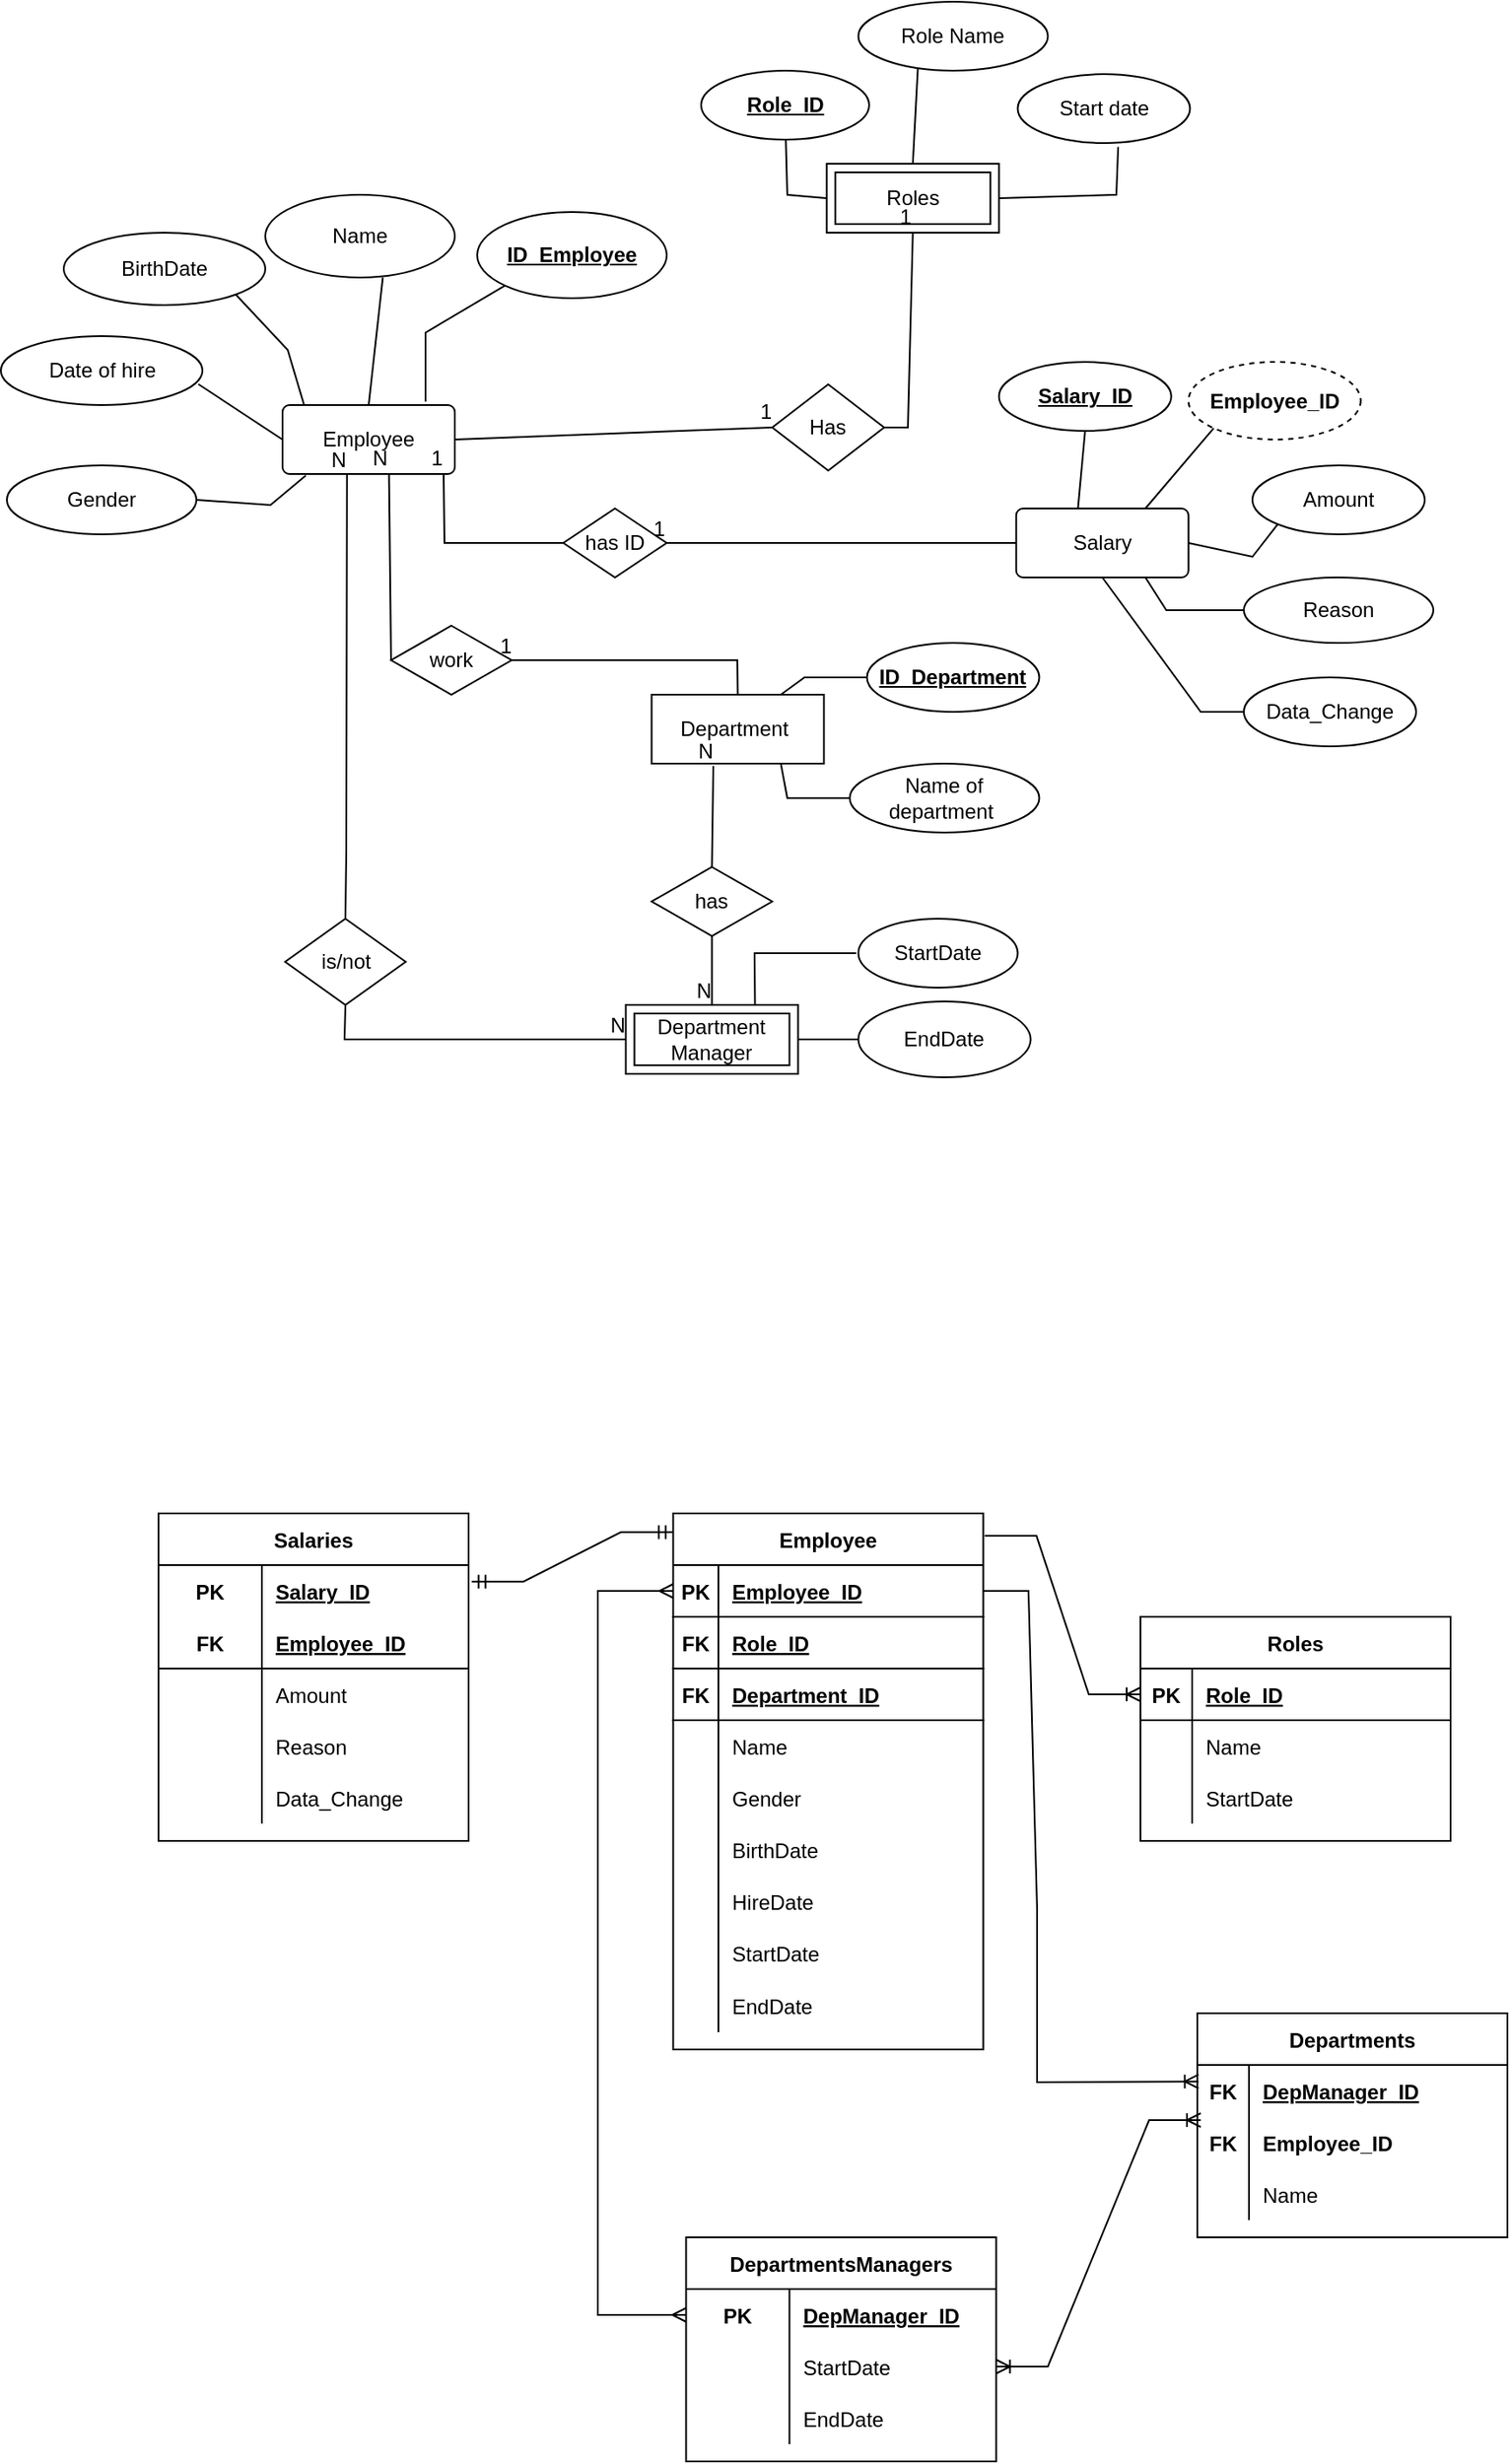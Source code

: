 <mxfile version="20.4.0" type="github">
  <diagram id="1xHcoFe9G0MC8p6itNDm" name="Page-1">
    <mxGraphModel dx="658" dy="1308" grid="1" gridSize="10" guides="1" tooltips="1" connect="1" arrows="1" fold="1" page="1" pageScale="1" pageWidth="1169" pageHeight="827" math="0" shadow="0">
      <root>
        <mxCell id="0" />
        <mxCell id="1" parent="0" />
        <mxCell id="sWUi72MDUDDJZIwj9_PC-1" value="Employee" style="rounded=1;arcSize=10;whiteSpace=wrap;html=1;align=center;" parent="1" vertex="1">
          <mxGeometry x="217" y="-488" width="100" height="40" as="geometry" />
        </mxCell>
        <mxCell id="sWUi72MDUDDJZIwj9_PC-3" value="&lt;b&gt;ID_Employee&lt;/b&gt;" style="ellipse;whiteSpace=wrap;html=1;align=center;fontStyle=4;" parent="1" vertex="1">
          <mxGeometry x="330" y="-600" width="110" height="50" as="geometry" />
        </mxCell>
        <mxCell id="sWUi72MDUDDJZIwj9_PC-4" value="Name" style="ellipse;whiteSpace=wrap;html=1;align=center;" parent="1" vertex="1">
          <mxGeometry x="207" y="-610" width="110" height="48" as="geometry" />
        </mxCell>
        <mxCell id="sWUi72MDUDDJZIwj9_PC-5" value="BirthDate" style="ellipse;whiteSpace=wrap;html=1;align=center;" parent="1" vertex="1">
          <mxGeometry x="90" y="-588" width="117" height="42" as="geometry" />
        </mxCell>
        <mxCell id="sWUi72MDUDDJZIwj9_PC-6" value="Gender" style="ellipse;whiteSpace=wrap;html=1;align=center;" parent="1" vertex="1">
          <mxGeometry x="57" y="-453" width="110" height="40" as="geometry" />
        </mxCell>
        <mxCell id="sWUi72MDUDDJZIwj9_PC-8" value="Date of hire" style="ellipse;whiteSpace=wrap;html=1;align=center;" parent="1" vertex="1">
          <mxGeometry x="53.5" y="-528" width="117" height="40" as="geometry" />
        </mxCell>
        <mxCell id="sWUi72MDUDDJZIwj9_PC-16" value="Roles" style="shape=ext;margin=3;double=1;whiteSpace=wrap;html=1;align=center;" parent="1" vertex="1">
          <mxGeometry x="532.86" y="-628" width="100" height="40" as="geometry" />
        </mxCell>
        <mxCell id="sWUi72MDUDDJZIwj9_PC-18" value="has ID" style="shape=rhombus;perimeter=rhombusPerimeter;whiteSpace=wrap;html=1;align=center;" parent="1" vertex="1">
          <mxGeometry x="380" y="-428" width="60" height="40" as="geometry" />
        </mxCell>
        <mxCell id="sWUi72MDUDDJZIwj9_PC-22" value="Role Name" style="ellipse;whiteSpace=wrap;html=1;" parent="1" vertex="1">
          <mxGeometry x="551.25" y="-722" width="110" height="40" as="geometry" />
        </mxCell>
        <mxCell id="sWUi72MDUDDJZIwj9_PC-32" value="Department&amp;nbsp;" style="whiteSpace=wrap;html=1;align=center;" parent="1" vertex="1">
          <mxGeometry x="431.25" y="-320" width="100" height="40" as="geometry" />
        </mxCell>
        <mxCell id="sWUi72MDUDDJZIwj9_PC-38" value="Name of department&amp;nbsp;" style="ellipse;whiteSpace=wrap;html=1;" parent="1" vertex="1">
          <mxGeometry x="546.25" y="-280" width="110" height="40" as="geometry" />
        </mxCell>
        <mxCell id="sWUi72MDUDDJZIwj9_PC-42" value="Has" style="shape=rhombus;perimeter=rhombusPerimeter;whiteSpace=wrap;html=1;align=center;" parent="1" vertex="1">
          <mxGeometry x="501.25" y="-500" width="65" height="50" as="geometry" />
        </mxCell>
        <mxCell id="sWUi72MDUDDJZIwj9_PC-50" value="&lt;b&gt;ID_Department&lt;/b&gt;" style="ellipse;whiteSpace=wrap;html=1;align=center;fontStyle=4;" parent="1" vertex="1">
          <mxGeometry x="556.25" y="-350" width="100" height="40" as="geometry" />
        </mxCell>
        <mxCell id="sWUi72MDUDDJZIwj9_PC-52" value="Department Manager" style="shape=ext;margin=3;double=1;whiteSpace=wrap;html=1;align=center;" parent="1" vertex="1">
          <mxGeometry x="416.25" y="-140" width="100" height="40" as="geometry" />
        </mxCell>
        <mxCell id="sWUi72MDUDDJZIwj9_PC-55" value="StartDate" style="ellipse;whiteSpace=wrap;html=1;" parent="1" vertex="1">
          <mxGeometry x="551.25" y="-190" width="92.5" height="40" as="geometry" />
        </mxCell>
        <mxCell id="sWUi72MDUDDJZIwj9_PC-59" value="work" style="shape=rhombus;perimeter=rhombusPerimeter;whiteSpace=wrap;html=1;align=center;" parent="1" vertex="1">
          <mxGeometry x="280" y="-360" width="70" height="40" as="geometry" />
        </mxCell>
        <mxCell id="sWUi72MDUDDJZIwj9_PC-70" value="Start date" style="ellipse;whiteSpace=wrap;html=1;" parent="1" vertex="1">
          <mxGeometry x="643.75" y="-680" width="100" height="40" as="geometry" />
        </mxCell>
        <mxCell id="sWUi72MDUDDJZIwj9_PC-74" value="Salary" style="rounded=1;arcSize=10;whiteSpace=wrap;html=1;align=center;" parent="1" vertex="1">
          <mxGeometry x="642.86" y="-428" width="100" height="40" as="geometry" />
        </mxCell>
        <mxCell id="sWUi72MDUDDJZIwj9_PC-270" value="Employee" style="shape=table;startSize=30;container=1;collapsible=1;childLayout=tableLayout;fixedRows=1;rowLines=0;fontStyle=1;align=center;resizeLast=1;" parent="1" vertex="1">
          <mxGeometry x="443.75" y="155" width="180" height="311" as="geometry" />
        </mxCell>
        <mxCell id="sWUi72MDUDDJZIwj9_PC-271" value="" style="shape=tableRow;horizontal=0;startSize=0;swimlaneHead=0;swimlaneBody=0;fillColor=none;collapsible=0;dropTarget=0;points=[[0,0.5],[1,0.5]];portConstraint=eastwest;top=0;left=0;right=0;bottom=1;" parent="sWUi72MDUDDJZIwj9_PC-270" vertex="1">
          <mxGeometry y="30" width="180" height="30" as="geometry" />
        </mxCell>
        <mxCell id="sWUi72MDUDDJZIwj9_PC-272" value="PK" style="shape=partialRectangle;connectable=0;fillColor=none;top=0;left=0;bottom=0;right=0;fontStyle=1;overflow=hidden;" parent="sWUi72MDUDDJZIwj9_PC-271" vertex="1">
          <mxGeometry width="26.25" height="30" as="geometry">
            <mxRectangle width="26.25" height="30" as="alternateBounds" />
          </mxGeometry>
        </mxCell>
        <mxCell id="sWUi72MDUDDJZIwj9_PC-273" value="Employee_ID" style="shape=partialRectangle;connectable=0;fillColor=none;top=0;left=0;bottom=0;right=0;align=left;spacingLeft=6;fontStyle=5;overflow=hidden;" parent="sWUi72MDUDDJZIwj9_PC-271" vertex="1">
          <mxGeometry x="26.25" width="153.75" height="30" as="geometry">
            <mxRectangle width="153.75" height="30" as="alternateBounds" />
          </mxGeometry>
        </mxCell>
        <mxCell id="sWUi72MDUDDJZIwj9_PC-551" style="shape=tableRow;horizontal=0;startSize=0;swimlaneHead=0;swimlaneBody=0;fillColor=none;collapsible=0;dropTarget=0;points=[[0,0.5],[1,0.5]];portConstraint=eastwest;top=0;left=0;right=0;bottom=1;" parent="sWUi72MDUDDJZIwj9_PC-270" vertex="1">
          <mxGeometry y="60" width="180" height="30" as="geometry" />
        </mxCell>
        <mxCell id="sWUi72MDUDDJZIwj9_PC-552" value="FK" style="shape=partialRectangle;connectable=0;fillColor=none;top=0;left=0;bottom=0;right=0;fontStyle=1;overflow=hidden;" parent="sWUi72MDUDDJZIwj9_PC-551" vertex="1">
          <mxGeometry width="26.25" height="30" as="geometry">
            <mxRectangle width="26.25" height="30" as="alternateBounds" />
          </mxGeometry>
        </mxCell>
        <mxCell id="sWUi72MDUDDJZIwj9_PC-553" value="Role_ID" style="shape=partialRectangle;connectable=0;fillColor=none;top=0;left=0;bottom=0;right=0;align=left;spacingLeft=6;fontStyle=5;overflow=hidden;" parent="sWUi72MDUDDJZIwj9_PC-551" vertex="1">
          <mxGeometry x="26.25" width="153.75" height="30" as="geometry">
            <mxRectangle width="153.75" height="30" as="alternateBounds" />
          </mxGeometry>
        </mxCell>
        <mxCell id="sWUi72MDUDDJZIwj9_PC-554" style="shape=tableRow;horizontal=0;startSize=0;swimlaneHead=0;swimlaneBody=0;fillColor=none;collapsible=0;dropTarget=0;points=[[0,0.5],[1,0.5]];portConstraint=eastwest;top=0;left=0;right=0;bottom=1;" parent="sWUi72MDUDDJZIwj9_PC-270" vertex="1">
          <mxGeometry y="90" width="180" height="30" as="geometry" />
        </mxCell>
        <mxCell id="sWUi72MDUDDJZIwj9_PC-555" value="FK" style="shape=partialRectangle;connectable=0;fillColor=none;top=0;left=0;bottom=0;right=0;fontStyle=1;overflow=hidden;" parent="sWUi72MDUDDJZIwj9_PC-554" vertex="1">
          <mxGeometry width="26.25" height="30" as="geometry">
            <mxRectangle width="26.25" height="30" as="alternateBounds" />
          </mxGeometry>
        </mxCell>
        <mxCell id="sWUi72MDUDDJZIwj9_PC-556" value="Department_ID" style="shape=partialRectangle;connectable=0;fillColor=none;top=0;left=0;bottom=0;right=0;align=left;spacingLeft=6;fontStyle=5;overflow=hidden;" parent="sWUi72MDUDDJZIwj9_PC-554" vertex="1">
          <mxGeometry x="26.25" width="153.75" height="30" as="geometry">
            <mxRectangle width="153.75" height="30" as="alternateBounds" />
          </mxGeometry>
        </mxCell>
        <mxCell id="sWUi72MDUDDJZIwj9_PC-274" value="" style="shape=tableRow;horizontal=0;startSize=0;swimlaneHead=0;swimlaneBody=0;fillColor=none;collapsible=0;dropTarget=0;points=[[0,0.5],[1,0.5]];portConstraint=eastwest;top=0;left=0;right=0;bottom=0;" parent="sWUi72MDUDDJZIwj9_PC-270" vertex="1">
          <mxGeometry y="120" width="180" height="30" as="geometry" />
        </mxCell>
        <mxCell id="sWUi72MDUDDJZIwj9_PC-275" value="" style="shape=partialRectangle;connectable=0;fillColor=none;top=0;left=0;bottom=0;right=0;editable=1;overflow=hidden;" parent="sWUi72MDUDDJZIwj9_PC-274" vertex="1">
          <mxGeometry width="26.25" height="30" as="geometry">
            <mxRectangle width="26.25" height="30" as="alternateBounds" />
          </mxGeometry>
        </mxCell>
        <mxCell id="sWUi72MDUDDJZIwj9_PC-276" value="Name" style="shape=partialRectangle;connectable=0;fillColor=none;top=0;left=0;bottom=0;right=0;align=left;spacingLeft=6;overflow=hidden;" parent="sWUi72MDUDDJZIwj9_PC-274" vertex="1">
          <mxGeometry x="26.25" width="153.75" height="30" as="geometry">
            <mxRectangle width="153.75" height="30" as="alternateBounds" />
          </mxGeometry>
        </mxCell>
        <mxCell id="sWUi72MDUDDJZIwj9_PC-277" value="" style="shape=tableRow;horizontal=0;startSize=0;swimlaneHead=0;swimlaneBody=0;fillColor=none;collapsible=0;dropTarget=0;points=[[0,0.5],[1,0.5]];portConstraint=eastwest;top=0;left=0;right=0;bottom=0;" parent="sWUi72MDUDDJZIwj9_PC-270" vertex="1">
          <mxGeometry y="150" width="180" height="30" as="geometry" />
        </mxCell>
        <mxCell id="sWUi72MDUDDJZIwj9_PC-278" value="" style="shape=partialRectangle;connectable=0;fillColor=none;top=0;left=0;bottom=0;right=0;editable=1;overflow=hidden;" parent="sWUi72MDUDDJZIwj9_PC-277" vertex="1">
          <mxGeometry width="26.25" height="30" as="geometry">
            <mxRectangle width="26.25" height="30" as="alternateBounds" />
          </mxGeometry>
        </mxCell>
        <mxCell id="sWUi72MDUDDJZIwj9_PC-279" value="Gender" style="shape=partialRectangle;connectable=0;fillColor=none;top=0;left=0;bottom=0;right=0;align=left;spacingLeft=6;overflow=hidden;" parent="sWUi72MDUDDJZIwj9_PC-277" vertex="1">
          <mxGeometry x="26.25" width="153.75" height="30" as="geometry">
            <mxRectangle width="153.75" height="30" as="alternateBounds" />
          </mxGeometry>
        </mxCell>
        <mxCell id="sWUi72MDUDDJZIwj9_PC-280" value="" style="shape=tableRow;horizontal=0;startSize=0;swimlaneHead=0;swimlaneBody=0;fillColor=none;collapsible=0;dropTarget=0;points=[[0,0.5],[1,0.5]];portConstraint=eastwest;top=0;left=0;right=0;bottom=0;" parent="sWUi72MDUDDJZIwj9_PC-270" vertex="1">
          <mxGeometry y="180" width="180" height="30" as="geometry" />
        </mxCell>
        <mxCell id="sWUi72MDUDDJZIwj9_PC-281" value="" style="shape=partialRectangle;connectable=0;fillColor=none;top=0;left=0;bottom=0;right=0;editable=1;overflow=hidden;" parent="sWUi72MDUDDJZIwj9_PC-280" vertex="1">
          <mxGeometry width="26.25" height="30" as="geometry">
            <mxRectangle width="26.25" height="30" as="alternateBounds" />
          </mxGeometry>
        </mxCell>
        <mxCell id="sWUi72MDUDDJZIwj9_PC-282" value="BirthDate" style="shape=partialRectangle;connectable=0;fillColor=none;top=0;left=0;bottom=0;right=0;align=left;spacingLeft=6;overflow=hidden;" parent="sWUi72MDUDDJZIwj9_PC-280" vertex="1">
          <mxGeometry x="26.25" width="153.75" height="30" as="geometry">
            <mxRectangle width="153.75" height="30" as="alternateBounds" />
          </mxGeometry>
        </mxCell>
        <mxCell id="sWUi72MDUDDJZIwj9_PC-283" style="shape=tableRow;horizontal=0;startSize=0;swimlaneHead=0;swimlaneBody=0;fillColor=none;collapsible=0;dropTarget=0;points=[[0,0.5],[1,0.5]];portConstraint=eastwest;top=0;left=0;right=0;bottom=0;" parent="sWUi72MDUDDJZIwj9_PC-270" vertex="1">
          <mxGeometry y="210" width="180" height="30" as="geometry" />
        </mxCell>
        <mxCell id="sWUi72MDUDDJZIwj9_PC-284" style="shape=partialRectangle;connectable=0;fillColor=none;top=0;left=0;bottom=0;right=0;editable=1;overflow=hidden;" parent="sWUi72MDUDDJZIwj9_PC-283" vertex="1">
          <mxGeometry width="26.25" height="30" as="geometry">
            <mxRectangle width="26.25" height="30" as="alternateBounds" />
          </mxGeometry>
        </mxCell>
        <mxCell id="sWUi72MDUDDJZIwj9_PC-285" value="HireDate" style="shape=partialRectangle;connectable=0;fillColor=none;top=0;left=0;bottom=0;right=0;align=left;spacingLeft=6;overflow=hidden;" parent="sWUi72MDUDDJZIwj9_PC-283" vertex="1">
          <mxGeometry x="26.25" width="153.75" height="30" as="geometry">
            <mxRectangle width="153.75" height="30" as="alternateBounds" />
          </mxGeometry>
        </mxCell>
        <mxCell id="sWUi72MDUDDJZIwj9_PC-545" style="shape=tableRow;horizontal=0;startSize=0;swimlaneHead=0;swimlaneBody=0;fillColor=none;collapsible=0;dropTarget=0;points=[[0,0.5],[1,0.5]];portConstraint=eastwest;top=0;left=0;right=0;bottom=0;" parent="sWUi72MDUDDJZIwj9_PC-270" vertex="1">
          <mxGeometry y="240" width="180" height="30" as="geometry" />
        </mxCell>
        <mxCell id="sWUi72MDUDDJZIwj9_PC-546" style="shape=partialRectangle;connectable=0;fillColor=none;top=0;left=0;bottom=0;right=0;editable=1;overflow=hidden;" parent="sWUi72MDUDDJZIwj9_PC-545" vertex="1">
          <mxGeometry width="26.25" height="30" as="geometry">
            <mxRectangle width="26.25" height="30" as="alternateBounds" />
          </mxGeometry>
        </mxCell>
        <mxCell id="sWUi72MDUDDJZIwj9_PC-547" value="StartDate" style="shape=partialRectangle;connectable=0;fillColor=none;top=0;left=0;bottom=0;right=0;align=left;spacingLeft=6;overflow=hidden;" parent="sWUi72MDUDDJZIwj9_PC-545" vertex="1">
          <mxGeometry x="26.25" width="153.75" height="30" as="geometry">
            <mxRectangle width="153.75" height="30" as="alternateBounds" />
          </mxGeometry>
        </mxCell>
        <mxCell id="sWUi72MDUDDJZIwj9_PC-560" style="shape=tableRow;horizontal=0;startSize=0;swimlaneHead=0;swimlaneBody=0;fillColor=none;collapsible=0;dropTarget=0;points=[[0,0.5],[1,0.5]];portConstraint=eastwest;top=0;left=0;right=0;bottom=0;" parent="sWUi72MDUDDJZIwj9_PC-270" vertex="1">
          <mxGeometry y="270" width="180" height="31" as="geometry" />
        </mxCell>
        <mxCell id="sWUi72MDUDDJZIwj9_PC-561" style="shape=partialRectangle;connectable=0;fillColor=none;top=0;left=0;bottom=0;right=0;editable=1;overflow=hidden;" parent="sWUi72MDUDDJZIwj9_PC-560" vertex="1">
          <mxGeometry width="26.25" height="31" as="geometry">
            <mxRectangle width="26.25" height="31" as="alternateBounds" />
          </mxGeometry>
        </mxCell>
        <mxCell id="sWUi72MDUDDJZIwj9_PC-562" value="EndDate" style="shape=partialRectangle;connectable=0;fillColor=none;top=0;left=0;bottom=0;right=0;align=left;spacingLeft=6;overflow=hidden;" parent="sWUi72MDUDDJZIwj9_PC-560" vertex="1">
          <mxGeometry x="26.25" width="153.75" height="31" as="geometry">
            <mxRectangle width="153.75" height="31" as="alternateBounds" />
          </mxGeometry>
        </mxCell>
        <mxCell id="sWUi72MDUDDJZIwj9_PC-302" value="Roles" style="shape=table;startSize=30;container=1;collapsible=1;childLayout=tableLayout;fixedRows=1;rowLines=0;fontStyle=1;align=center;resizeLast=1;" parent="1" vertex="1">
          <mxGeometry x="715" y="215" width="180" height="130" as="geometry" />
        </mxCell>
        <mxCell id="sWUi72MDUDDJZIwj9_PC-303" value="" style="shape=tableRow;horizontal=0;startSize=0;swimlaneHead=0;swimlaneBody=0;fillColor=none;collapsible=0;dropTarget=0;points=[[0,0.5],[1,0.5]];portConstraint=eastwest;top=0;left=0;right=0;bottom=1;" parent="sWUi72MDUDDJZIwj9_PC-302" vertex="1">
          <mxGeometry y="30" width="180" height="30" as="geometry" />
        </mxCell>
        <mxCell id="sWUi72MDUDDJZIwj9_PC-304" value="PK" style="shape=partialRectangle;connectable=0;fillColor=none;top=0;left=0;bottom=0;right=0;fontStyle=1;overflow=hidden;" parent="sWUi72MDUDDJZIwj9_PC-303" vertex="1">
          <mxGeometry width="30" height="30" as="geometry">
            <mxRectangle width="30" height="30" as="alternateBounds" />
          </mxGeometry>
        </mxCell>
        <mxCell id="sWUi72MDUDDJZIwj9_PC-305" value="Role_ID" style="shape=partialRectangle;connectable=0;fillColor=none;top=0;left=0;bottom=0;right=0;align=left;spacingLeft=6;fontStyle=5;overflow=hidden;" parent="sWUi72MDUDDJZIwj9_PC-303" vertex="1">
          <mxGeometry x="30" width="150" height="30" as="geometry">
            <mxRectangle width="150" height="30" as="alternateBounds" />
          </mxGeometry>
        </mxCell>
        <mxCell id="sWUi72MDUDDJZIwj9_PC-306" value="" style="shape=tableRow;horizontal=0;startSize=0;swimlaneHead=0;swimlaneBody=0;fillColor=none;collapsible=0;dropTarget=0;points=[[0,0.5],[1,0.5]];portConstraint=eastwest;top=0;left=0;right=0;bottom=0;" parent="sWUi72MDUDDJZIwj9_PC-302" vertex="1">
          <mxGeometry y="60" width="180" height="30" as="geometry" />
        </mxCell>
        <mxCell id="sWUi72MDUDDJZIwj9_PC-307" value="" style="shape=partialRectangle;connectable=0;fillColor=none;top=0;left=0;bottom=0;right=0;editable=1;overflow=hidden;" parent="sWUi72MDUDDJZIwj9_PC-306" vertex="1">
          <mxGeometry width="30" height="30" as="geometry">
            <mxRectangle width="30" height="30" as="alternateBounds" />
          </mxGeometry>
        </mxCell>
        <mxCell id="sWUi72MDUDDJZIwj9_PC-308" value="Name" style="shape=partialRectangle;connectable=0;fillColor=none;top=0;left=0;bottom=0;right=0;align=left;spacingLeft=6;overflow=hidden;" parent="sWUi72MDUDDJZIwj9_PC-306" vertex="1">
          <mxGeometry x="30" width="150" height="30" as="geometry">
            <mxRectangle width="150" height="30" as="alternateBounds" />
          </mxGeometry>
        </mxCell>
        <mxCell id="sWUi72MDUDDJZIwj9_PC-569" style="shape=tableRow;horizontal=0;startSize=0;swimlaneHead=0;swimlaneBody=0;fillColor=none;collapsible=0;dropTarget=0;points=[[0,0.5],[1,0.5]];portConstraint=eastwest;top=0;left=0;right=0;bottom=0;" parent="sWUi72MDUDDJZIwj9_PC-302" vertex="1">
          <mxGeometry y="90" width="180" height="30" as="geometry" />
        </mxCell>
        <mxCell id="sWUi72MDUDDJZIwj9_PC-570" style="shape=partialRectangle;connectable=0;fillColor=none;top=0;left=0;bottom=0;right=0;editable=1;overflow=hidden;" parent="sWUi72MDUDDJZIwj9_PC-569" vertex="1">
          <mxGeometry width="30" height="30" as="geometry">
            <mxRectangle width="30" height="30" as="alternateBounds" />
          </mxGeometry>
        </mxCell>
        <mxCell id="sWUi72MDUDDJZIwj9_PC-571" value="StartDate" style="shape=partialRectangle;connectable=0;fillColor=none;top=0;left=0;bottom=0;right=0;align=left;spacingLeft=6;overflow=hidden;" parent="sWUi72MDUDDJZIwj9_PC-569" vertex="1">
          <mxGeometry x="30" width="150" height="30" as="geometry">
            <mxRectangle width="150" height="30" as="alternateBounds" />
          </mxGeometry>
        </mxCell>
        <mxCell id="sWUi72MDUDDJZIwj9_PC-383" value="DepartmentsManagers" style="shape=table;startSize=30;container=1;collapsible=1;childLayout=tableLayout;fixedRows=1;rowLines=0;fontStyle=1;align=center;resizeLast=1;" parent="1" vertex="1">
          <mxGeometry x="451.25" y="575" width="180" height="130" as="geometry" />
        </mxCell>
        <mxCell id="sWUi72MDUDDJZIwj9_PC-384" value="" style="shape=tableRow;horizontal=0;startSize=0;swimlaneHead=0;swimlaneBody=0;fillColor=none;collapsible=0;dropTarget=0;points=[[0,0.5],[1,0.5]];portConstraint=eastwest;top=0;left=0;right=0;bottom=0;" parent="sWUi72MDUDDJZIwj9_PC-383" vertex="1">
          <mxGeometry y="30" width="180" height="30" as="geometry" />
        </mxCell>
        <mxCell id="sWUi72MDUDDJZIwj9_PC-385" value="PK" style="shape=partialRectangle;connectable=0;fillColor=none;top=0;left=0;bottom=0;right=0;fontStyle=1;overflow=hidden;" parent="sWUi72MDUDDJZIwj9_PC-384" vertex="1">
          <mxGeometry width="60" height="30" as="geometry">
            <mxRectangle width="60" height="30" as="alternateBounds" />
          </mxGeometry>
        </mxCell>
        <mxCell id="sWUi72MDUDDJZIwj9_PC-386" value="DepManager_ID" style="shape=partialRectangle;connectable=0;fillColor=none;top=0;left=0;bottom=0;right=0;align=left;spacingLeft=6;fontStyle=5;overflow=hidden;" parent="sWUi72MDUDDJZIwj9_PC-384" vertex="1">
          <mxGeometry x="60" width="120" height="30" as="geometry">
            <mxRectangle width="120" height="30" as="alternateBounds" />
          </mxGeometry>
        </mxCell>
        <mxCell id="sWUi72MDUDDJZIwj9_PC-393" value="" style="shape=tableRow;horizontal=0;startSize=0;swimlaneHead=0;swimlaneBody=0;fillColor=none;collapsible=0;dropTarget=0;points=[[0,0.5],[1,0.5]];portConstraint=eastwest;top=0;left=0;right=0;bottom=0;" parent="sWUi72MDUDDJZIwj9_PC-383" vertex="1">
          <mxGeometry y="60" width="180" height="30" as="geometry" />
        </mxCell>
        <mxCell id="sWUi72MDUDDJZIwj9_PC-394" value="" style="shape=partialRectangle;connectable=0;fillColor=none;top=0;left=0;bottom=0;right=0;editable=1;overflow=hidden;" parent="sWUi72MDUDDJZIwj9_PC-393" vertex="1">
          <mxGeometry width="60" height="30" as="geometry">
            <mxRectangle width="60" height="30" as="alternateBounds" />
          </mxGeometry>
        </mxCell>
        <mxCell id="sWUi72MDUDDJZIwj9_PC-395" value="StartDate" style="shape=partialRectangle;connectable=0;fillColor=none;top=0;left=0;bottom=0;right=0;align=left;spacingLeft=6;overflow=hidden;" parent="sWUi72MDUDDJZIwj9_PC-393" vertex="1">
          <mxGeometry x="60" width="120" height="30" as="geometry">
            <mxRectangle width="120" height="30" as="alternateBounds" />
          </mxGeometry>
        </mxCell>
        <mxCell id="sWUi72MDUDDJZIwj9_PC-396" style="shape=tableRow;horizontal=0;startSize=0;swimlaneHead=0;swimlaneBody=0;fillColor=none;collapsible=0;dropTarget=0;points=[[0,0.5],[1,0.5]];portConstraint=eastwest;top=0;left=0;right=0;bottom=0;" parent="sWUi72MDUDDJZIwj9_PC-383" vertex="1">
          <mxGeometry y="90" width="180" height="30" as="geometry" />
        </mxCell>
        <mxCell id="sWUi72MDUDDJZIwj9_PC-397" style="shape=partialRectangle;connectable=0;fillColor=none;top=0;left=0;bottom=0;right=0;editable=1;overflow=hidden;" parent="sWUi72MDUDDJZIwj9_PC-396" vertex="1">
          <mxGeometry width="60" height="30" as="geometry">
            <mxRectangle width="60" height="30" as="alternateBounds" />
          </mxGeometry>
        </mxCell>
        <mxCell id="sWUi72MDUDDJZIwj9_PC-398" value="EndDate" style="shape=partialRectangle;connectable=0;fillColor=none;top=0;left=0;bottom=0;right=0;align=left;spacingLeft=6;overflow=hidden;" parent="sWUi72MDUDDJZIwj9_PC-396" vertex="1">
          <mxGeometry x="60" width="120" height="30" as="geometry">
            <mxRectangle width="120" height="30" as="alternateBounds" />
          </mxGeometry>
        </mxCell>
        <mxCell id="sWUi72MDUDDJZIwj9_PC-399" value="Reason" style="ellipse;whiteSpace=wrap;html=1;rounded=1;arcSize=10;" parent="1" vertex="1">
          <mxGeometry x="775" y="-388" width="110" height="38" as="geometry" />
        </mxCell>
        <mxCell id="sWUi72MDUDDJZIwj9_PC-401" value="Salaries" style="shape=table;startSize=30;container=1;collapsible=1;childLayout=tableLayout;fixedRows=1;rowLines=0;fontStyle=1;align=center;resizeLast=1;" parent="1" vertex="1">
          <mxGeometry x="145" y="155" width="180" height="190" as="geometry" />
        </mxCell>
        <mxCell id="sWUi72MDUDDJZIwj9_PC-402" value="" style="shape=tableRow;horizontal=0;startSize=0;swimlaneHead=0;swimlaneBody=0;fillColor=none;collapsible=0;dropTarget=0;points=[[0,0.5],[1,0.5]];portConstraint=eastwest;top=0;left=0;right=0;bottom=0;" parent="sWUi72MDUDDJZIwj9_PC-401" vertex="1">
          <mxGeometry y="30" width="180" height="30" as="geometry" />
        </mxCell>
        <mxCell id="sWUi72MDUDDJZIwj9_PC-403" value="PK" style="shape=partialRectangle;connectable=0;fillColor=none;top=0;left=0;bottom=0;right=0;fontStyle=1;overflow=hidden;" parent="sWUi72MDUDDJZIwj9_PC-402" vertex="1">
          <mxGeometry width="60" height="30" as="geometry">
            <mxRectangle width="60" height="30" as="alternateBounds" />
          </mxGeometry>
        </mxCell>
        <mxCell id="sWUi72MDUDDJZIwj9_PC-404" value="Salary_ID" style="shape=partialRectangle;connectable=0;fillColor=none;top=0;left=0;bottom=0;right=0;align=left;spacingLeft=6;fontStyle=5;overflow=hidden;" parent="sWUi72MDUDDJZIwj9_PC-402" vertex="1">
          <mxGeometry x="60" width="120" height="30" as="geometry">
            <mxRectangle width="120" height="30" as="alternateBounds" />
          </mxGeometry>
        </mxCell>
        <mxCell id="sWUi72MDUDDJZIwj9_PC-405" value="" style="shape=tableRow;horizontal=0;startSize=0;swimlaneHead=0;swimlaneBody=0;fillColor=none;collapsible=0;dropTarget=0;points=[[0,0.5],[1,0.5]];portConstraint=eastwest;top=0;left=0;right=0;bottom=1;" parent="sWUi72MDUDDJZIwj9_PC-401" vertex="1">
          <mxGeometry y="60" width="180" height="30" as="geometry" />
        </mxCell>
        <mxCell id="sWUi72MDUDDJZIwj9_PC-406" value="FK" style="shape=partialRectangle;connectable=0;fillColor=none;top=0;left=0;bottom=0;right=0;fontStyle=1;overflow=hidden;" parent="sWUi72MDUDDJZIwj9_PC-405" vertex="1">
          <mxGeometry width="60" height="30" as="geometry">
            <mxRectangle width="60" height="30" as="alternateBounds" />
          </mxGeometry>
        </mxCell>
        <mxCell id="sWUi72MDUDDJZIwj9_PC-407" value="Employee_ID" style="shape=partialRectangle;connectable=0;fillColor=none;top=0;left=0;bottom=0;right=0;align=left;spacingLeft=6;fontStyle=5;overflow=hidden;" parent="sWUi72MDUDDJZIwj9_PC-405" vertex="1">
          <mxGeometry x="60" width="120" height="30" as="geometry">
            <mxRectangle width="120" height="30" as="alternateBounds" />
          </mxGeometry>
        </mxCell>
        <mxCell id="sWUi72MDUDDJZIwj9_PC-408" value="" style="shape=tableRow;horizontal=0;startSize=0;swimlaneHead=0;swimlaneBody=0;fillColor=none;collapsible=0;dropTarget=0;points=[[0,0.5],[1,0.5]];portConstraint=eastwest;top=0;left=0;right=0;bottom=0;" parent="sWUi72MDUDDJZIwj9_PC-401" vertex="1">
          <mxGeometry y="90" width="180" height="30" as="geometry" />
        </mxCell>
        <mxCell id="sWUi72MDUDDJZIwj9_PC-409" value="" style="shape=partialRectangle;connectable=0;fillColor=none;top=0;left=0;bottom=0;right=0;editable=1;overflow=hidden;" parent="sWUi72MDUDDJZIwj9_PC-408" vertex="1">
          <mxGeometry width="60" height="30" as="geometry">
            <mxRectangle width="60" height="30" as="alternateBounds" />
          </mxGeometry>
        </mxCell>
        <mxCell id="sWUi72MDUDDJZIwj9_PC-410" value="Amount" style="shape=partialRectangle;connectable=0;fillColor=none;top=0;left=0;bottom=0;right=0;align=left;spacingLeft=6;overflow=hidden;" parent="sWUi72MDUDDJZIwj9_PC-408" vertex="1">
          <mxGeometry x="60" width="120" height="30" as="geometry">
            <mxRectangle width="120" height="30" as="alternateBounds" />
          </mxGeometry>
        </mxCell>
        <mxCell id="sWUi72MDUDDJZIwj9_PC-411" value="" style="shape=tableRow;horizontal=0;startSize=0;swimlaneHead=0;swimlaneBody=0;fillColor=none;collapsible=0;dropTarget=0;points=[[0,0.5],[1,0.5]];portConstraint=eastwest;top=0;left=0;right=0;bottom=0;" parent="sWUi72MDUDDJZIwj9_PC-401" vertex="1">
          <mxGeometry y="120" width="180" height="30" as="geometry" />
        </mxCell>
        <mxCell id="sWUi72MDUDDJZIwj9_PC-412" value="" style="shape=partialRectangle;connectable=0;fillColor=none;top=0;left=0;bottom=0;right=0;editable=1;overflow=hidden;" parent="sWUi72MDUDDJZIwj9_PC-411" vertex="1">
          <mxGeometry width="60" height="30" as="geometry">
            <mxRectangle width="60" height="30" as="alternateBounds" />
          </mxGeometry>
        </mxCell>
        <mxCell id="sWUi72MDUDDJZIwj9_PC-413" value="Reason" style="shape=partialRectangle;connectable=0;fillColor=none;top=0;left=0;bottom=0;right=0;align=left;spacingLeft=6;overflow=hidden;" parent="sWUi72MDUDDJZIwj9_PC-411" vertex="1">
          <mxGeometry x="60" width="120" height="30" as="geometry">
            <mxRectangle width="120" height="30" as="alternateBounds" />
          </mxGeometry>
        </mxCell>
        <mxCell id="sWUi72MDUDDJZIwj9_PC-414" style="shape=tableRow;horizontal=0;startSize=0;swimlaneHead=0;swimlaneBody=0;fillColor=none;collapsible=0;dropTarget=0;points=[[0,0.5],[1,0.5]];portConstraint=eastwest;top=0;left=0;right=0;bottom=0;" parent="sWUi72MDUDDJZIwj9_PC-401" vertex="1">
          <mxGeometry y="150" width="180" height="30" as="geometry" />
        </mxCell>
        <mxCell id="sWUi72MDUDDJZIwj9_PC-415" style="shape=partialRectangle;connectable=0;fillColor=none;top=0;left=0;bottom=0;right=0;editable=1;overflow=hidden;" parent="sWUi72MDUDDJZIwj9_PC-414" vertex="1">
          <mxGeometry width="60" height="30" as="geometry">
            <mxRectangle width="60" height="30" as="alternateBounds" />
          </mxGeometry>
        </mxCell>
        <mxCell id="sWUi72MDUDDJZIwj9_PC-416" value="Data_Change" style="shape=partialRectangle;connectable=0;fillColor=none;top=0;left=0;bottom=0;right=0;align=left;spacingLeft=6;overflow=hidden;" parent="sWUi72MDUDDJZIwj9_PC-414" vertex="1">
          <mxGeometry x="60" width="120" height="30" as="geometry">
            <mxRectangle width="120" height="30" as="alternateBounds" />
          </mxGeometry>
        </mxCell>
        <mxCell id="sWUi72MDUDDJZIwj9_PC-430" value="EndDate" style="ellipse;whiteSpace=wrap;html=1;" parent="1" vertex="1">
          <mxGeometry x="551.25" y="-142" width="100" height="44" as="geometry" />
        </mxCell>
        <mxCell id="sWUi72MDUDDJZIwj9_PC-441" value="has" style="shape=rhombus;perimeter=rhombusPerimeter;whiteSpace=wrap;html=1;align=center;" parent="1" vertex="1">
          <mxGeometry x="431.25" y="-220" width="70" height="40" as="geometry" />
        </mxCell>
        <mxCell id="sWUi72MDUDDJZIwj9_PC-445" value="" style="endArrow=none;html=1;rounded=0;exitX=0.5;exitY=1;exitDx=0;exitDy=0;entryX=0.5;entryY=0;entryDx=0;entryDy=0;" parent="1" source="sWUi72MDUDDJZIwj9_PC-441" target="sWUi72MDUDDJZIwj9_PC-52" edge="1">
          <mxGeometry relative="1" as="geometry">
            <mxPoint x="578.75" y="-70" as="sourcePoint" />
            <mxPoint x="738.75" y="-70" as="targetPoint" />
          </mxGeometry>
        </mxCell>
        <mxCell id="sWUi72MDUDDJZIwj9_PC-446" value="N" style="resizable=0;html=1;align=right;verticalAlign=bottom;" parent="sWUi72MDUDDJZIwj9_PC-445" connectable="0" vertex="1">
          <mxGeometry x="1" relative="1" as="geometry" />
        </mxCell>
        <mxCell id="sWUi72MDUDDJZIwj9_PC-447" value="" style="endArrow=none;html=1;rounded=0;entryX=1;entryY=0.5;entryDx=0;entryDy=0;exitX=0.5;exitY=0;exitDx=0;exitDy=0;" parent="1" source="sWUi72MDUDDJZIwj9_PC-32" target="sWUi72MDUDDJZIwj9_PC-59" edge="1">
          <mxGeometry relative="1" as="geometry">
            <mxPoint x="430" y="-310" as="sourcePoint" />
            <mxPoint x="266" y="-298" as="targetPoint" />
            <Array as="points">
              <mxPoint x="481" y="-340" />
            </Array>
          </mxGeometry>
        </mxCell>
        <mxCell id="sWUi72MDUDDJZIwj9_PC-448" value="1" style="resizable=0;html=1;align=right;verticalAlign=bottom;" parent="sWUi72MDUDDJZIwj9_PC-447" connectable="0" vertex="1">
          <mxGeometry x="1" relative="1" as="geometry" />
        </mxCell>
        <mxCell id="sWUi72MDUDDJZIwj9_PC-451" value="" style="endArrow=none;html=1;rounded=0;exitX=0;exitY=0.5;exitDx=0;exitDy=0;entryX=0.618;entryY=0.991;entryDx=0;entryDy=0;entryPerimeter=0;" parent="1" source="sWUi72MDUDDJZIwj9_PC-59" target="sWUi72MDUDDJZIwj9_PC-1" edge="1">
          <mxGeometry relative="1" as="geometry">
            <mxPoint x="387" y="-308" as="sourcePoint" />
            <mxPoint x="547" y="-308" as="targetPoint" />
            <Array as="points" />
          </mxGeometry>
        </mxCell>
        <mxCell id="sWUi72MDUDDJZIwj9_PC-452" value="N" style="resizable=0;html=1;align=right;verticalAlign=bottom;" parent="sWUi72MDUDDJZIwj9_PC-451" connectable="0" vertex="1">
          <mxGeometry x="1" relative="1" as="geometry" />
        </mxCell>
        <mxCell id="sWUi72MDUDDJZIwj9_PC-453" value="" style="endArrow=none;html=1;rounded=0;exitX=0;exitY=0.5;exitDx=0;exitDy=0;entryX=1;entryY=0.5;entryDx=0;entryDy=0;" parent="1" source="sWUi72MDUDDJZIwj9_PC-74" target="sWUi72MDUDDJZIwj9_PC-18" edge="1">
          <mxGeometry relative="1" as="geometry">
            <mxPoint x="522.86" y="-388" as="sourcePoint" />
            <mxPoint x="682.86" y="-388" as="targetPoint" />
          </mxGeometry>
        </mxCell>
        <mxCell id="sWUi72MDUDDJZIwj9_PC-454" value="1" style="resizable=0;html=1;align=right;verticalAlign=bottom;" parent="sWUi72MDUDDJZIwj9_PC-453" connectable="0" vertex="1">
          <mxGeometry x="1" relative="1" as="geometry" />
        </mxCell>
        <mxCell id="sWUi72MDUDDJZIwj9_PC-455" value="" style="endArrow=none;html=1;rounded=0;exitX=0;exitY=0.5;exitDx=0;exitDy=0;entryX=0.935;entryY=0.991;entryDx=0;entryDy=0;entryPerimeter=0;" parent="1" source="sWUi72MDUDDJZIwj9_PC-18" target="sWUi72MDUDDJZIwj9_PC-1" edge="1">
          <mxGeometry relative="1" as="geometry">
            <mxPoint x="387" y="-358" as="sourcePoint" />
            <mxPoint x="547" y="-358" as="targetPoint" />
            <Array as="points">
              <mxPoint x="311" y="-408" />
            </Array>
          </mxGeometry>
        </mxCell>
        <mxCell id="sWUi72MDUDDJZIwj9_PC-456" value="1" style="resizable=0;html=1;align=right;verticalAlign=bottom;" parent="sWUi72MDUDDJZIwj9_PC-455" connectable="0" vertex="1">
          <mxGeometry x="1" relative="1" as="geometry" />
        </mxCell>
        <mxCell id="sWUi72MDUDDJZIwj9_PC-457" value="" style="endArrow=none;html=1;rounded=0;exitX=1;exitY=0.5;exitDx=0;exitDy=0;entryX=0;entryY=0.5;entryDx=0;entryDy=0;" parent="1" source="sWUi72MDUDDJZIwj9_PC-1" target="sWUi72MDUDDJZIwj9_PC-42" edge="1">
          <mxGeometry relative="1" as="geometry">
            <mxPoint x="387" y="-358" as="sourcePoint" />
            <mxPoint x="547" y="-358" as="targetPoint" />
          </mxGeometry>
        </mxCell>
        <mxCell id="sWUi72MDUDDJZIwj9_PC-458" value="1" style="resizable=0;html=1;align=right;verticalAlign=bottom;" parent="sWUi72MDUDDJZIwj9_PC-457" connectable="0" vertex="1">
          <mxGeometry x="1" relative="1" as="geometry" />
        </mxCell>
        <mxCell id="sWUi72MDUDDJZIwj9_PC-459" value="" style="endArrow=none;html=1;rounded=0;exitX=1;exitY=0.5;exitDx=0;exitDy=0;entryX=0.5;entryY=1;entryDx=0;entryDy=0;" parent="1" source="sWUi72MDUDDJZIwj9_PC-42" target="sWUi72MDUDDJZIwj9_PC-16" edge="1">
          <mxGeometry relative="1" as="geometry">
            <mxPoint x="532.86" y="-378" as="sourcePoint" />
            <mxPoint x="580" y="-560" as="targetPoint" />
            <Array as="points">
              <mxPoint x="580" y="-475" />
            </Array>
          </mxGeometry>
        </mxCell>
        <mxCell id="sWUi72MDUDDJZIwj9_PC-460" value="1" style="resizable=0;html=1;align=right;verticalAlign=bottom;" parent="sWUi72MDUDDJZIwj9_PC-459" connectable="0" vertex="1">
          <mxGeometry x="1" relative="1" as="geometry" />
        </mxCell>
        <mxCell id="sWUi72MDUDDJZIwj9_PC-468" value="&lt;b&gt;Role_ID&lt;/b&gt;" style="ellipse;whiteSpace=wrap;html=1;align=center;fontStyle=4;" parent="1" vertex="1">
          <mxGeometry x="460" y="-682" width="97.5" height="40" as="geometry" />
        </mxCell>
        <mxCell id="sWUi72MDUDDJZIwj9_PC-472" value="&lt;b&gt;Salary_ID&lt;/b&gt;" style="ellipse;whiteSpace=wrap;html=1;align=center;fontStyle=4;" parent="1" vertex="1">
          <mxGeometry x="632.86" y="-513" width="100" height="40" as="geometry" />
        </mxCell>
        <mxCell id="sWUi72MDUDDJZIwj9_PC-481" style="edgeStyle=orthogonalEdgeStyle;rounded=0;orthogonalLoop=1;jettySize=auto;html=1;exitX=0.5;exitY=1;exitDx=0;exitDy=0;" parent="1" edge="1">
          <mxGeometry relative="1" as="geometry">
            <mxPoint x="235" y="-642" as="sourcePoint" />
            <mxPoint x="235" y="-642" as="targetPoint" />
          </mxGeometry>
        </mxCell>
        <mxCell id="sWUi72MDUDDJZIwj9_PC-485" value="&lt;b&gt;Employee_ID&lt;/b&gt;" style="ellipse;whiteSpace=wrap;html=1;align=center;dashed=1;" parent="1" vertex="1">
          <mxGeometry x="742.86" y="-513" width="100" height="45" as="geometry" />
        </mxCell>
        <mxCell id="sWUi72MDUDDJZIwj9_PC-506" value="is/not" style="shape=rhombus;perimeter=rhombusPerimeter;whiteSpace=wrap;html=1;align=center;" parent="1" vertex="1">
          <mxGeometry x="218.5" y="-190" width="70" height="50" as="geometry" />
        </mxCell>
        <mxCell id="sWUi72MDUDDJZIwj9_PC-508" value="" style="endArrow=none;html=1;rounded=0;entryX=0.374;entryY=1;entryDx=0;entryDy=0;exitX=0.5;exitY=0;exitDx=0;exitDy=0;entryPerimeter=0;" parent="1" source="sWUi72MDUDDJZIwj9_PC-506" target="sWUi72MDUDDJZIwj9_PC-1" edge="1">
          <mxGeometry relative="1" as="geometry">
            <mxPoint x="97" y="-178" as="sourcePoint" />
            <mxPoint x="257" y="-178" as="targetPoint" />
            <Array as="points">
              <mxPoint x="254" y="-230" />
            </Array>
          </mxGeometry>
        </mxCell>
        <mxCell id="sWUi72MDUDDJZIwj9_PC-509" value="N" style="resizable=0;html=1;align=right;verticalAlign=bottom;" parent="sWUi72MDUDDJZIwj9_PC-508" connectable="0" vertex="1">
          <mxGeometry x="1" relative="1" as="geometry" />
        </mxCell>
        <mxCell id="sWUi72MDUDDJZIwj9_PC-511" value="" style="endArrow=none;html=1;rounded=0;exitX=0.5;exitY=1;exitDx=0;exitDy=0;entryX=0;entryY=0.5;entryDx=0;entryDy=0;" parent="1" source="sWUi72MDUDDJZIwj9_PC-506" target="sWUi72MDUDDJZIwj9_PC-52" edge="1">
          <mxGeometry relative="1" as="geometry">
            <mxPoint x="330" y="-220" as="sourcePoint" />
            <mxPoint x="490" y="-220" as="targetPoint" />
            <Array as="points">
              <mxPoint x="253" y="-120" />
              <mxPoint x="305" y="-120" />
            </Array>
          </mxGeometry>
        </mxCell>
        <mxCell id="sWUi72MDUDDJZIwj9_PC-512" value="N" style="resizable=0;html=1;align=right;verticalAlign=bottom;" parent="sWUi72MDUDDJZIwj9_PC-511" connectable="0" vertex="1">
          <mxGeometry x="1" relative="1" as="geometry" />
        </mxCell>
        <mxCell id="sWUi72MDUDDJZIwj9_PC-516" value="" style="edgeStyle=entityRelationEdgeStyle;fontSize=12;html=1;endArrow=ERmandOne;startArrow=ERmandOne;rounded=0;exitX=1.01;exitY=0.319;exitDx=0;exitDy=0;exitPerimeter=0;entryX=-0.002;entryY=0.035;entryDx=0;entryDy=0;entryPerimeter=0;" parent="1" source="sWUi72MDUDDJZIwj9_PC-402" target="sWUi72MDUDDJZIwj9_PC-270" edge="1">
          <mxGeometry width="100" height="100" relative="1" as="geometry">
            <mxPoint x="515" y="325" as="sourcePoint" />
            <mxPoint x="445" y="195" as="targetPoint" />
          </mxGeometry>
        </mxCell>
        <mxCell id="sWUi72MDUDDJZIwj9_PC-517" value="" style="fontSize=12;html=1;endArrow=ERmany;startArrow=ERmany;rounded=0;entryX=0;entryY=0.5;entryDx=0;entryDy=0;exitX=0;exitY=0.5;exitDx=0;exitDy=0;" parent="1" source="sWUi72MDUDDJZIwj9_PC-384" target="sWUi72MDUDDJZIwj9_PC-271" edge="1">
          <mxGeometry width="100" height="100" relative="1" as="geometry">
            <mxPoint x="355" y="445" as="sourcePoint" />
            <mxPoint x="455" y="285" as="targetPoint" />
            <Array as="points">
              <mxPoint x="400" y="620" />
              <mxPoint x="400" y="365" />
              <mxPoint x="400" y="200" />
            </Array>
          </mxGeometry>
        </mxCell>
        <mxCell id="sWUi72MDUDDJZIwj9_PC-520" value="" style="edgeStyle=entityRelationEdgeStyle;fontSize=12;html=1;endArrow=ERoneToMany;rounded=0;entryX=0;entryY=0.5;entryDx=0;entryDy=0;exitX=1.005;exitY=0.042;exitDx=0;exitDy=0;exitPerimeter=0;" parent="1" source="sWUi72MDUDDJZIwj9_PC-270" target="sWUi72MDUDDJZIwj9_PC-303" edge="1">
          <mxGeometry width="100" height="100" relative="1" as="geometry">
            <mxPoint x="630" y="190" as="sourcePoint" />
            <mxPoint x="707.5" y="315" as="targetPoint" />
          </mxGeometry>
        </mxCell>
        <mxCell id="sWUi72MDUDDJZIwj9_PC-521" value="" style="fontSize=12;html=1;endArrow=ERoneToMany;rounded=0;exitX=1;exitY=0.5;exitDx=0;exitDy=0;entryX=0.004;entryY=0.319;entryDx=0;entryDy=0;entryPerimeter=0;" parent="1" source="sWUi72MDUDDJZIwj9_PC-271" target="sWUi72MDUDDJZIwj9_PC-526" edge="1">
          <mxGeometry width="100" height="100" relative="1" as="geometry">
            <mxPoint x="615" y="435" as="sourcePoint" />
            <mxPoint x="725" y="455" as="targetPoint" />
            <Array as="points">
              <mxPoint x="650" y="200" />
              <mxPoint x="655" y="385" />
              <mxPoint x="655" y="485" />
            </Array>
          </mxGeometry>
        </mxCell>
        <mxCell id="sWUi72MDUDDJZIwj9_PC-525" value="Departments" style="shape=table;startSize=30;container=1;collapsible=1;childLayout=tableLayout;fixedRows=1;rowLines=0;fontStyle=1;align=center;resizeLast=1;" parent="1" vertex="1">
          <mxGeometry x="748" y="445" width="180" height="130" as="geometry" />
        </mxCell>
        <mxCell id="sWUi72MDUDDJZIwj9_PC-526" value="" style="shape=tableRow;horizontal=0;startSize=0;swimlaneHead=0;swimlaneBody=0;fillColor=none;collapsible=0;dropTarget=0;points=[[0,0.5],[1,0.5]];portConstraint=eastwest;top=0;left=0;right=0;bottom=0;" parent="sWUi72MDUDDJZIwj9_PC-525" vertex="1">
          <mxGeometry y="30" width="180" height="30" as="geometry" />
        </mxCell>
        <mxCell id="sWUi72MDUDDJZIwj9_PC-527" value="FK" style="shape=partialRectangle;connectable=0;fillColor=none;top=0;left=0;bottom=0;right=0;fontStyle=1;overflow=hidden;" parent="sWUi72MDUDDJZIwj9_PC-526" vertex="1">
          <mxGeometry width="30" height="30" as="geometry">
            <mxRectangle width="30" height="30" as="alternateBounds" />
          </mxGeometry>
        </mxCell>
        <mxCell id="sWUi72MDUDDJZIwj9_PC-528" value="DepManager_ID" style="shape=partialRectangle;connectable=0;fillColor=none;top=0;left=0;bottom=0;right=0;align=left;spacingLeft=6;fontStyle=5;overflow=hidden;" parent="sWUi72MDUDDJZIwj9_PC-526" vertex="1">
          <mxGeometry x="30" width="150" height="30" as="geometry">
            <mxRectangle width="150" height="30" as="alternateBounds" />
          </mxGeometry>
        </mxCell>
        <mxCell id="sWUi72MDUDDJZIwj9_PC-532" value="" style="shape=tableRow;horizontal=0;startSize=0;swimlaneHead=0;swimlaneBody=0;fillColor=none;collapsible=0;dropTarget=0;points=[[0,0.5],[1,0.5]];portConstraint=eastwest;top=0;left=0;right=0;bottom=0;" parent="sWUi72MDUDDJZIwj9_PC-525" vertex="1">
          <mxGeometry y="60" width="180" height="30" as="geometry" />
        </mxCell>
        <mxCell id="sWUi72MDUDDJZIwj9_PC-533" value="FK" style="shape=partialRectangle;connectable=0;fillColor=none;top=0;left=0;bottom=0;right=0;editable=1;overflow=hidden;fontStyle=1" parent="sWUi72MDUDDJZIwj9_PC-532" vertex="1">
          <mxGeometry width="30" height="30" as="geometry">
            <mxRectangle width="30" height="30" as="alternateBounds" />
          </mxGeometry>
        </mxCell>
        <mxCell id="sWUi72MDUDDJZIwj9_PC-534" value="Employee_ID" style="shape=partialRectangle;connectable=0;fillColor=none;top=0;left=0;bottom=0;right=0;align=left;spacingLeft=6;overflow=hidden;fontStyle=1" parent="sWUi72MDUDDJZIwj9_PC-532" vertex="1">
          <mxGeometry x="30" width="150" height="30" as="geometry">
            <mxRectangle width="150" height="30" as="alternateBounds" />
          </mxGeometry>
        </mxCell>
        <mxCell id="sWUi72MDUDDJZIwj9_PC-602" style="shape=tableRow;horizontal=0;startSize=0;swimlaneHead=0;swimlaneBody=0;fillColor=none;collapsible=0;dropTarget=0;points=[[0,0.5],[1,0.5]];portConstraint=eastwest;top=0;left=0;right=0;bottom=0;" parent="sWUi72MDUDDJZIwj9_PC-525" vertex="1">
          <mxGeometry y="90" width="180" height="30" as="geometry" />
        </mxCell>
        <mxCell id="sWUi72MDUDDJZIwj9_PC-603" style="shape=partialRectangle;connectable=0;fillColor=none;top=0;left=0;bottom=0;right=0;editable=1;overflow=hidden;" parent="sWUi72MDUDDJZIwj9_PC-602" vertex="1">
          <mxGeometry width="30" height="30" as="geometry">
            <mxRectangle width="30" height="30" as="alternateBounds" />
          </mxGeometry>
        </mxCell>
        <mxCell id="sWUi72MDUDDJZIwj9_PC-604" value="Name" style="shape=partialRectangle;connectable=0;fillColor=none;top=0;left=0;bottom=0;right=0;align=left;spacingLeft=6;overflow=hidden;fontStyle=0" parent="sWUi72MDUDDJZIwj9_PC-602" vertex="1">
          <mxGeometry x="30" width="150" height="30" as="geometry">
            <mxRectangle width="150" height="30" as="alternateBounds" />
          </mxGeometry>
        </mxCell>
        <mxCell id="sWUi72MDUDDJZIwj9_PC-572" value="Data_Change" style="ellipse;whiteSpace=wrap;html=1;align=center;" parent="1" vertex="1">
          <mxGeometry x="775" y="-330" width="100" height="40" as="geometry" />
        </mxCell>
        <mxCell id="sWUi72MDUDDJZIwj9_PC-573" value="Amount" style="ellipse;whiteSpace=wrap;html=1;align=center;" parent="1" vertex="1">
          <mxGeometry x="780" y="-453" width="100" height="40" as="geometry" />
        </mxCell>
        <mxCell id="sWUi72MDUDDJZIwj9_PC-577" value="" style="endArrow=none;html=1;rounded=0;entryX=0;entryY=1;entryDx=0;entryDy=0;" parent="1" target="sWUi72MDUDDJZIwj9_PC-3" edge="1">
          <mxGeometry relative="1" as="geometry">
            <mxPoint x="300" y="-490" as="sourcePoint" />
            <mxPoint x="177" y="-569.18" as="targetPoint" />
            <Array as="points">
              <mxPoint x="300" y="-530" />
            </Array>
          </mxGeometry>
        </mxCell>
        <mxCell id="sWUi72MDUDDJZIwj9_PC-578" value="" style="endArrow=none;html=1;rounded=0;exitX=0.5;exitY=0;exitDx=0;exitDy=0;entryX=0.62;entryY=1.002;entryDx=0;entryDy=0;entryPerimeter=0;" parent="1" source="sWUi72MDUDDJZIwj9_PC-1" target="sWUi72MDUDDJZIwj9_PC-4" edge="1">
          <mxGeometry relative="1" as="geometry">
            <mxPoint x="-80" y="-540" as="sourcePoint" />
            <mxPoint x="280" y="-570" as="targetPoint" />
            <Array as="points" />
          </mxGeometry>
        </mxCell>
        <mxCell id="sWUi72MDUDDJZIwj9_PC-579" value="" style="endArrow=none;html=1;rounded=0;exitX=1;exitY=1;exitDx=0;exitDy=0;entryX=0.124;entryY=-0.009;entryDx=0;entryDy=0;entryPerimeter=0;" parent="1" source="sWUi72MDUDDJZIwj9_PC-5" target="sWUi72MDUDDJZIwj9_PC-1" edge="1">
          <mxGeometry relative="1" as="geometry">
            <mxPoint x="17" y="-510" as="sourcePoint" />
            <mxPoint x="177" y="-510" as="targetPoint" />
            <Array as="points">
              <mxPoint x="220" y="-520" />
            </Array>
          </mxGeometry>
        </mxCell>
        <mxCell id="sWUi72MDUDDJZIwj9_PC-580" value="" style="endArrow=none;html=1;rounded=0;entryX=0;entryY=0.5;entryDx=0;entryDy=0;exitX=0.98;exitY=0.697;exitDx=0;exitDy=0;exitPerimeter=0;" parent="1" source="sWUi72MDUDDJZIwj9_PC-8" target="sWUi72MDUDDJZIwj9_PC-1" edge="1">
          <mxGeometry relative="1" as="geometry">
            <mxPoint x="170" y="-480" as="sourcePoint" />
            <mxPoint x="347" y="-433" as="targetPoint" />
            <Array as="points" />
          </mxGeometry>
        </mxCell>
        <mxCell id="sWUi72MDUDDJZIwj9_PC-581" value="" style="endArrow=none;html=1;rounded=0;entryX=0.135;entryY=1.021;entryDx=0;entryDy=0;entryPerimeter=0;exitX=1;exitY=0.5;exitDx=0;exitDy=0;" parent="1" source="sWUi72MDUDDJZIwj9_PC-6" target="sWUi72MDUDDJZIwj9_PC-1" edge="1">
          <mxGeometry relative="1" as="geometry">
            <mxPoint x="220" y="-393" as="sourcePoint" />
            <mxPoint x="230" y="-450" as="targetPoint" />
            <Array as="points">
              <mxPoint x="210" y="-430" />
            </Array>
          </mxGeometry>
        </mxCell>
        <mxCell id="sWUi72MDUDDJZIwj9_PC-584" value="" style="endArrow=none;html=1;rounded=0;exitX=0;exitY=0.5;exitDx=0;exitDy=0;" parent="1" source="sWUi72MDUDDJZIwj9_PC-16" target="sWUi72MDUDDJZIwj9_PC-468" edge="1">
          <mxGeometry relative="1" as="geometry">
            <mxPoint x="530" y="-610" as="sourcePoint" />
            <mxPoint x="510" y="-660" as="targetPoint" />
            <Array as="points">
              <mxPoint x="510" y="-610" />
            </Array>
          </mxGeometry>
        </mxCell>
        <mxCell id="sWUi72MDUDDJZIwj9_PC-585" value="" style="endArrow=none;html=1;rounded=0;exitX=0.314;exitY=0.959;exitDx=0;exitDy=0;entryX=0.5;entryY=0;entryDx=0;entryDy=0;exitPerimeter=0;" parent="1" source="sWUi72MDUDDJZIwj9_PC-22" target="sWUi72MDUDDJZIwj9_PC-16" edge="1">
          <mxGeometry relative="1" as="geometry">
            <mxPoint x="680" y="-662.59" as="sourcePoint" />
            <mxPoint x="840" y="-662.59" as="targetPoint" />
          </mxGeometry>
        </mxCell>
        <mxCell id="sWUi72MDUDDJZIwj9_PC-586" value="" style="endArrow=none;html=1;rounded=0;exitX=1;exitY=0.5;exitDx=0;exitDy=0;entryX=0.583;entryY=1.056;entryDx=0;entryDy=0;entryPerimeter=0;" parent="1" source="sWUi72MDUDDJZIwj9_PC-16" target="sWUi72MDUDDJZIwj9_PC-70" edge="1">
          <mxGeometry relative="1" as="geometry">
            <mxPoint x="670" y="-579.18" as="sourcePoint" />
            <mxPoint x="830" y="-579.18" as="targetPoint" />
            <Array as="points">
              <mxPoint x="701" y="-610" />
            </Array>
          </mxGeometry>
        </mxCell>
        <mxCell id="sWUi72MDUDDJZIwj9_PC-587" value="" style="endArrow=none;html=1;rounded=0;entryX=0;entryY=1;entryDx=0;entryDy=0;exitX=0.75;exitY=0;exitDx=0;exitDy=0;" parent="1" source="sWUi72MDUDDJZIwj9_PC-74" target="sWUi72MDUDDJZIwj9_PC-485" edge="1">
          <mxGeometry relative="1" as="geometry">
            <mxPoint x="620" y="-554.59" as="sourcePoint" />
            <mxPoint x="780" y="-554.59" as="targetPoint" />
          </mxGeometry>
        </mxCell>
        <mxCell id="sWUi72MDUDDJZIwj9_PC-588" value="" style="endArrow=none;html=1;rounded=0;exitX=0.5;exitY=1;exitDx=0;exitDy=0;entryX=0.359;entryY=-0.009;entryDx=0;entryDy=0;entryPerimeter=0;" parent="1" source="sWUi72MDUDDJZIwj9_PC-472" target="sWUi72MDUDDJZIwj9_PC-74" edge="1">
          <mxGeometry relative="1" as="geometry">
            <mxPoint x="450" y="-320" as="sourcePoint" />
            <mxPoint x="610" y="-320" as="targetPoint" />
          </mxGeometry>
        </mxCell>
        <mxCell id="sWUi72MDUDDJZIwj9_PC-589" value="" style="endArrow=none;html=1;rounded=0;exitX=1;exitY=0.5;exitDx=0;exitDy=0;entryX=0;entryY=1;entryDx=0;entryDy=0;" parent="1" source="sWUi72MDUDDJZIwj9_PC-74" target="sWUi72MDUDDJZIwj9_PC-573" edge="1">
          <mxGeometry relative="1" as="geometry">
            <mxPoint x="800" y="-368.59" as="sourcePoint" />
            <mxPoint x="960" y="-368.59" as="targetPoint" />
            <Array as="points">
              <mxPoint x="780" y="-400" />
            </Array>
          </mxGeometry>
        </mxCell>
        <mxCell id="sWUi72MDUDDJZIwj9_PC-590" value="" style="endArrow=none;html=1;rounded=0;entryX=0;entryY=0.5;entryDx=0;entryDy=0;exitX=0.75;exitY=1;exitDx=0;exitDy=0;" parent="1" source="sWUi72MDUDDJZIwj9_PC-74" target="sWUi72MDUDDJZIwj9_PC-399" edge="1">
          <mxGeometry relative="1" as="geometry">
            <mxPoint x="500" y="-360" as="sourcePoint" />
            <mxPoint x="660" y="-360" as="targetPoint" />
            <Array as="points">
              <mxPoint x="730" y="-369" />
            </Array>
          </mxGeometry>
        </mxCell>
        <mxCell id="sWUi72MDUDDJZIwj9_PC-591" value="" style="endArrow=none;html=1;rounded=0;entryX=0;entryY=0.5;entryDx=0;entryDy=0;exitX=0.5;exitY=1;exitDx=0;exitDy=0;" parent="1" source="sWUi72MDUDDJZIwj9_PC-74" target="sWUi72MDUDDJZIwj9_PC-572" edge="1">
          <mxGeometry relative="1" as="geometry">
            <mxPoint x="500" y="-360" as="sourcePoint" />
            <mxPoint x="660" y="-360" as="targetPoint" />
            <Array as="points">
              <mxPoint x="750" y="-310" />
            </Array>
          </mxGeometry>
        </mxCell>
        <mxCell id="sWUi72MDUDDJZIwj9_PC-592" value="" style="endArrow=none;html=1;rounded=0;exitX=0.75;exitY=0;exitDx=0;exitDy=0;entryX=0;entryY=0.5;entryDx=0;entryDy=0;" parent="1" source="sWUi72MDUDDJZIwj9_PC-32" target="sWUi72MDUDDJZIwj9_PC-50" edge="1">
          <mxGeometry relative="1" as="geometry">
            <mxPoint x="510" y="-280" as="sourcePoint" />
            <mxPoint x="670" y="-280" as="targetPoint" />
            <Array as="points">
              <mxPoint x="520" y="-330" />
            </Array>
          </mxGeometry>
        </mxCell>
        <mxCell id="sWUi72MDUDDJZIwj9_PC-595" value="" style="endArrow=none;html=1;rounded=0;exitX=0.75;exitY=1;exitDx=0;exitDy=0;entryX=0;entryY=0.5;entryDx=0;entryDy=0;" parent="1" source="sWUi72MDUDDJZIwj9_PC-32" target="sWUi72MDUDDJZIwj9_PC-38" edge="1">
          <mxGeometry relative="1" as="geometry">
            <mxPoint x="501.25" y="-230" as="sourcePoint" />
            <mxPoint x="661.25" y="-230" as="targetPoint" />
            <Array as="points">
              <mxPoint x="510" y="-260" />
            </Array>
          </mxGeometry>
        </mxCell>
        <mxCell id="sWUi72MDUDDJZIwj9_PC-596" value="" style="endArrow=none;html=1;rounded=0;exitX=0.75;exitY=0;exitDx=0;exitDy=0;" parent="1" source="sWUi72MDUDDJZIwj9_PC-52" edge="1">
          <mxGeometry relative="1" as="geometry">
            <mxPoint x="602.86" y="-120.59" as="sourcePoint" />
            <mxPoint x="550" y="-170" as="targetPoint" />
            <Array as="points">
              <mxPoint x="491" y="-170" />
            </Array>
          </mxGeometry>
        </mxCell>
        <mxCell id="sWUi72MDUDDJZIwj9_PC-597" value="" style="endArrow=none;html=1;rounded=0;exitX=1;exitY=0.5;exitDx=0;exitDy=0;entryX=0;entryY=0.5;entryDx=0;entryDy=0;" parent="1" source="sWUi72MDUDDJZIwj9_PC-52" target="sWUi72MDUDDJZIwj9_PC-430" edge="1">
          <mxGeometry relative="1" as="geometry">
            <mxPoint x="557.5" y="-30" as="sourcePoint" />
            <mxPoint x="727.5" y="-30" as="targetPoint" />
            <Array as="points" />
          </mxGeometry>
        </mxCell>
        <mxCell id="sWUi72MDUDDJZIwj9_PC-599" value="" style="edgeStyle=entityRelationEdgeStyle;fontSize=12;html=1;endArrow=ERoneToMany;startArrow=ERoneToMany;rounded=0;exitX=1;exitY=0.5;exitDx=0;exitDy=0;" parent="1" source="sWUi72MDUDDJZIwj9_PC-393" edge="1">
          <mxGeometry width="100" height="100" relative="1" as="geometry">
            <mxPoint x="690" y="705" as="sourcePoint" />
            <mxPoint x="750" y="507" as="targetPoint" />
          </mxGeometry>
        </mxCell>
        <mxCell id="sWUi72MDUDDJZIwj9_PC-600" value="" style="endArrow=none;html=1;rounded=0;exitX=0.5;exitY=0;exitDx=0;exitDy=0;entryX=0.358;entryY=1.033;entryDx=0;entryDy=0;entryPerimeter=0;" parent="1" source="sWUi72MDUDDJZIwj9_PC-441" target="sWUi72MDUDDJZIwj9_PC-32" edge="1">
          <mxGeometry relative="1" as="geometry">
            <mxPoint x="380" y="-340" as="sourcePoint" />
            <mxPoint x="540" y="-340" as="targetPoint" />
          </mxGeometry>
        </mxCell>
        <mxCell id="sWUi72MDUDDJZIwj9_PC-601" value="N" style="resizable=0;html=1;align=right;verticalAlign=bottom;" parent="sWUi72MDUDDJZIwj9_PC-600" connectable="0" vertex="1">
          <mxGeometry x="1" relative="1" as="geometry" />
        </mxCell>
      </root>
    </mxGraphModel>
  </diagram>
</mxfile>
